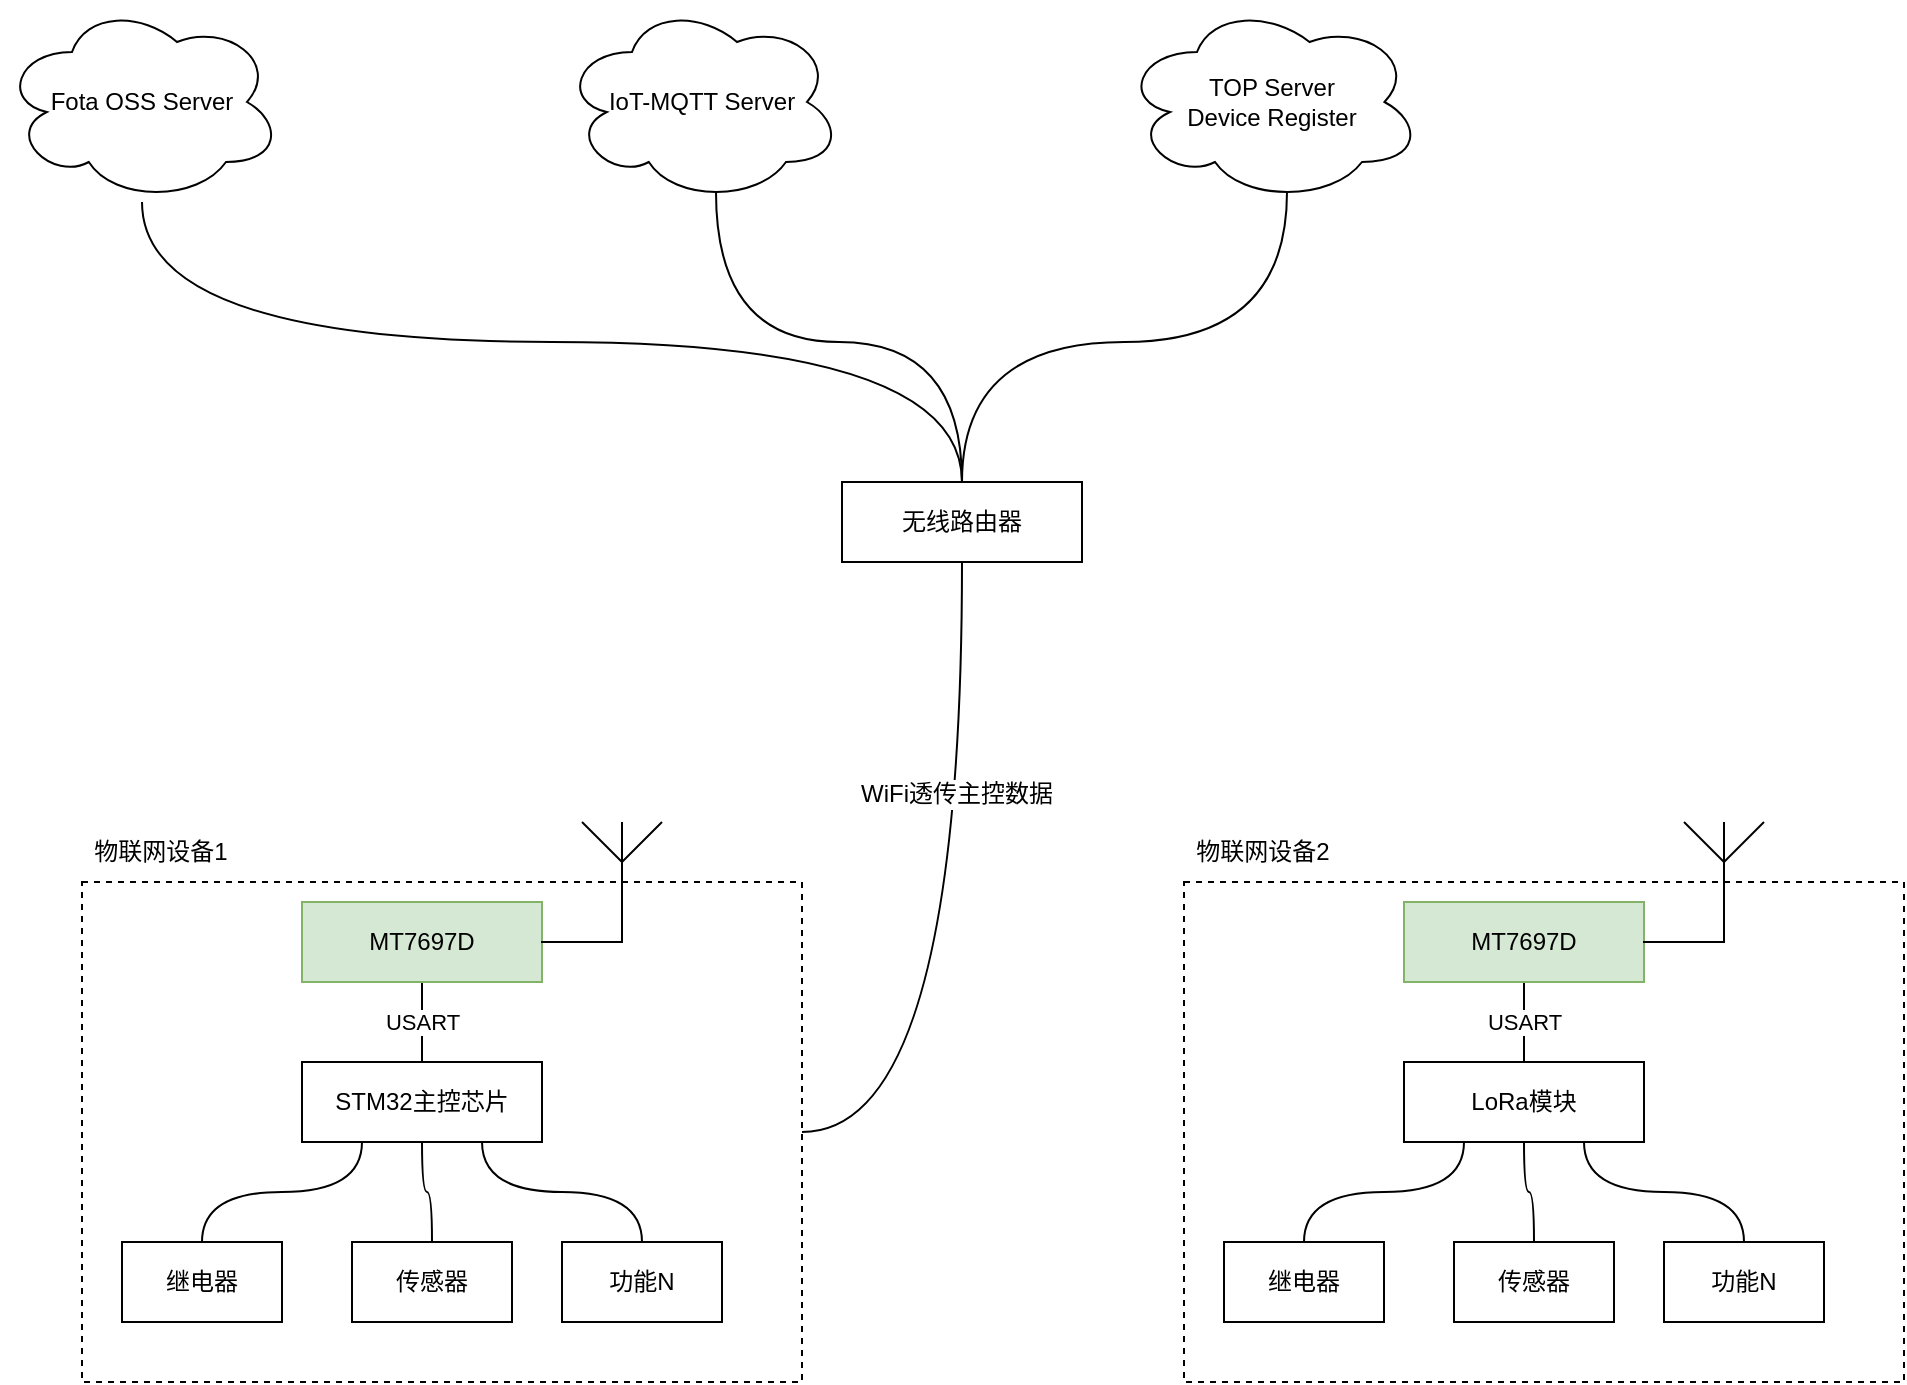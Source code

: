 <mxfile version="12.4.8" type="github">
  <diagram id="uEFxOKB--ZDihy7HPuEc" name="第 1 页">
    <mxGraphModel dx="691" dy="357" grid="1" gridSize="10" guides="1" tooltips="1" connect="1" arrows="1" fold="1" page="1" pageScale="1" pageWidth="1169" pageHeight="827" math="0" shadow="0">
      <root>
        <mxCell id="0"/>
        <mxCell id="1" parent="0"/>
        <mxCell id="xuZbQlAt7XbXwIj1dRuo-11" style="edgeStyle=orthogonalEdgeStyle;rounded=0;orthogonalLoop=1;jettySize=auto;html=1;exitX=1;exitY=0.5;exitDx=0;exitDy=0;endArrow=none;endFill=0;curved=1;" edge="1" parent="1" source="dlpDQkjk9Ghl0g33a65h-2" target="xuZbQlAt7XbXwIj1dRuo-9">
          <mxGeometry relative="1" as="geometry"/>
        </mxCell>
        <mxCell id="xuZbQlAt7XbXwIj1dRuo-23" value="WiFi透传主控数据" style="text;html=1;align=center;verticalAlign=middle;resizable=0;points=[];labelBackgroundColor=#ffffff;" vertex="1" connectable="0" parent="xuZbQlAt7XbXwIj1dRuo-11">
          <mxGeometry x="0.368" y="3" relative="1" as="geometry">
            <mxPoint as="offset"/>
          </mxGeometry>
        </mxCell>
        <mxCell id="dlpDQkjk9Ghl0g33a65h-2" value="" style="rounded=0;whiteSpace=wrap;html=1;dashed=1;" parent="1" vertex="1">
          <mxGeometry x="200" y="500" width="360" height="250" as="geometry"/>
        </mxCell>
        <mxCell id="xuZbQlAt7XbXwIj1dRuo-3" value="USART" style="edgeStyle=orthogonalEdgeStyle;rounded=0;orthogonalLoop=1;jettySize=auto;html=1;exitX=0.5;exitY=1;exitDx=0;exitDy=0;entryX=0.5;entryY=0;entryDx=0;entryDy=0;endArrow=none;endFill=0;" edge="1" parent="1" source="dlpDQkjk9Ghl0g33a65h-3" target="Uirxl9wFZF3BG0lqKNT9-1">
          <mxGeometry relative="1" as="geometry"/>
        </mxCell>
        <mxCell id="dlpDQkjk9Ghl0g33a65h-3" value="MT7697D" style="rounded=0;whiteSpace=wrap;html=1;fillColor=#d5e8d4;strokeColor=#82b366;" parent="1" vertex="1">
          <mxGeometry x="310" y="510" width="120" height="40" as="geometry"/>
        </mxCell>
        <mxCell id="7Usn7wG0eWf6IEYnhf6R-1" value="IoT-MQTT Server" style="ellipse;shape=cloud;whiteSpace=wrap;html=1;" parent="1" vertex="1">
          <mxGeometry x="440" y="60" width="140" height="100" as="geometry"/>
        </mxCell>
        <mxCell id="7Usn7wG0eWf6IEYnhf6R-2" value="TOP Server&lt;br&gt;Device Register" style="ellipse;shape=cloud;whiteSpace=wrap;html=1;" parent="1" vertex="1">
          <mxGeometry x="720" y="60" width="150" height="100" as="geometry"/>
        </mxCell>
        <mxCell id="7Usn7wG0eWf6IEYnhf6R-3" value="Fota OSS Server" style="ellipse;shape=cloud;whiteSpace=wrap;html=1;" parent="1" vertex="1">
          <mxGeometry x="160" y="60" width="140" height="100" as="geometry"/>
        </mxCell>
        <mxCell id="xuZbQlAt7XbXwIj1dRuo-20" style="edgeStyle=orthogonalEdgeStyle;curved=1;rounded=0;orthogonalLoop=1;jettySize=auto;html=1;exitX=0.25;exitY=1;exitDx=0;exitDy=0;endArrow=none;endFill=0;" edge="1" parent="1" source="Uirxl9wFZF3BG0lqKNT9-1" target="xuZbQlAt7XbXwIj1dRuo-15">
          <mxGeometry relative="1" as="geometry"/>
        </mxCell>
        <mxCell id="xuZbQlAt7XbXwIj1dRuo-21" style="edgeStyle=orthogonalEdgeStyle;curved=1;rounded=0;orthogonalLoop=1;jettySize=auto;html=1;exitX=0.5;exitY=1;exitDx=0;exitDy=0;endArrow=none;endFill=0;" edge="1" parent="1" source="Uirxl9wFZF3BG0lqKNT9-1" target="xuZbQlAt7XbXwIj1dRuo-18">
          <mxGeometry relative="1" as="geometry"/>
        </mxCell>
        <mxCell id="xuZbQlAt7XbXwIj1dRuo-22" style="edgeStyle=orthogonalEdgeStyle;curved=1;rounded=0;orthogonalLoop=1;jettySize=auto;html=1;exitX=0.75;exitY=1;exitDx=0;exitDy=0;entryX=0.5;entryY=0;entryDx=0;entryDy=0;endArrow=none;endFill=0;" edge="1" parent="1" source="Uirxl9wFZF3BG0lqKNT9-1" target="xuZbQlAt7XbXwIj1dRuo-19">
          <mxGeometry relative="1" as="geometry"/>
        </mxCell>
        <mxCell id="Uirxl9wFZF3BG0lqKNT9-1" value="STM32主控芯片" style="rounded=0;whiteSpace=wrap;html=1;" parent="1" vertex="1">
          <mxGeometry x="310" y="590" width="120" height="40" as="geometry"/>
        </mxCell>
        <mxCell id="xuZbQlAt7XbXwIj1dRuo-8" value="" style="group" vertex="1" connectable="0" parent="1">
          <mxGeometry x="430" y="470" width="50" height="60" as="geometry"/>
        </mxCell>
        <mxCell id="xuZbQlAt7XbXwIj1dRuo-4" value="" style="shape=partialRectangle;whiteSpace=wrap;html=1;top=0;left=0;fillColor=none;" vertex="1" parent="xuZbQlAt7XbXwIj1dRuo-8">
          <mxGeometry y="20" width="40" height="40" as="geometry"/>
        </mxCell>
        <mxCell id="xuZbQlAt7XbXwIj1dRuo-5" value="" style="endArrow=none;html=1;" edge="1" parent="xuZbQlAt7XbXwIj1dRuo-8">
          <mxGeometry width="50" height="50" relative="1" as="geometry">
            <mxPoint x="40" y="20" as="sourcePoint"/>
            <mxPoint x="60" as="targetPoint"/>
          </mxGeometry>
        </mxCell>
        <mxCell id="xuZbQlAt7XbXwIj1dRuo-6" value="" style="endArrow=none;html=1;" edge="1" parent="xuZbQlAt7XbXwIj1dRuo-8">
          <mxGeometry width="50" height="50" relative="1" as="geometry">
            <mxPoint x="40" y="20" as="sourcePoint"/>
            <mxPoint x="20" as="targetPoint"/>
          </mxGeometry>
        </mxCell>
        <mxCell id="xuZbQlAt7XbXwIj1dRuo-7" value="" style="endArrow=none;html=1;" edge="1" parent="xuZbQlAt7XbXwIj1dRuo-8">
          <mxGeometry width="50" height="50" relative="1" as="geometry">
            <mxPoint x="40" y="20" as="sourcePoint"/>
            <mxPoint x="40" as="targetPoint"/>
          </mxGeometry>
        </mxCell>
        <mxCell id="xuZbQlAt7XbXwIj1dRuo-12" style="edgeStyle=orthogonalEdgeStyle;curved=1;rounded=0;orthogonalLoop=1;jettySize=auto;html=1;exitX=0.5;exitY=0;exitDx=0;exitDy=0;entryX=0.55;entryY=0.95;entryDx=0;entryDy=0;entryPerimeter=0;endArrow=none;endFill=0;" edge="1" parent="1" source="xuZbQlAt7XbXwIj1dRuo-9" target="7Usn7wG0eWf6IEYnhf6R-2">
          <mxGeometry relative="1" as="geometry"/>
        </mxCell>
        <mxCell id="xuZbQlAt7XbXwIj1dRuo-13" style="edgeStyle=orthogonalEdgeStyle;curved=1;rounded=0;orthogonalLoop=1;jettySize=auto;html=1;exitX=0.5;exitY=0;exitDx=0;exitDy=0;entryX=0.55;entryY=0.95;entryDx=0;entryDy=0;entryPerimeter=0;endArrow=none;endFill=0;" edge="1" parent="1" source="xuZbQlAt7XbXwIj1dRuo-9" target="7Usn7wG0eWf6IEYnhf6R-1">
          <mxGeometry relative="1" as="geometry"/>
        </mxCell>
        <mxCell id="xuZbQlAt7XbXwIj1dRuo-14" style="edgeStyle=orthogonalEdgeStyle;curved=1;rounded=0;orthogonalLoop=1;jettySize=auto;html=1;exitX=0.5;exitY=0;exitDx=0;exitDy=0;endArrow=none;endFill=0;" edge="1" parent="1" source="xuZbQlAt7XbXwIj1dRuo-9" target="7Usn7wG0eWf6IEYnhf6R-3">
          <mxGeometry relative="1" as="geometry"/>
        </mxCell>
        <mxCell id="xuZbQlAt7XbXwIj1dRuo-9" value="无线路由器" style="rounded=0;whiteSpace=wrap;html=1;" vertex="1" parent="1">
          <mxGeometry x="580" y="300" width="120" height="40" as="geometry"/>
        </mxCell>
        <mxCell id="xuZbQlAt7XbXwIj1dRuo-15" value="继电器" style="rounded=0;whiteSpace=wrap;html=1;" vertex="1" parent="1">
          <mxGeometry x="220" y="680" width="80" height="40" as="geometry"/>
        </mxCell>
        <mxCell id="xuZbQlAt7XbXwIj1dRuo-18" value="传感器" style="rounded=0;whiteSpace=wrap;html=1;" vertex="1" parent="1">
          <mxGeometry x="335" y="680" width="80" height="40" as="geometry"/>
        </mxCell>
        <mxCell id="xuZbQlAt7XbXwIj1dRuo-19" value="功能N" style="rounded=0;whiteSpace=wrap;html=1;" vertex="1" parent="1">
          <mxGeometry x="440" y="680" width="80" height="40" as="geometry"/>
        </mxCell>
        <mxCell id="xuZbQlAt7XbXwIj1dRuo-32" value="物联网设备1" style="text;html=1;align=center;verticalAlign=middle;resizable=0;points=[];autosize=1;" vertex="1" parent="1">
          <mxGeometry x="199" y="475" width="80" height="20" as="geometry"/>
        </mxCell>
        <mxCell id="xuZbQlAt7XbXwIj1dRuo-33" value="" style="rounded=0;whiteSpace=wrap;html=1;dashed=1;" vertex="1" parent="1">
          <mxGeometry x="751" y="500" width="360" height="250" as="geometry"/>
        </mxCell>
        <mxCell id="xuZbQlAt7XbXwIj1dRuo-34" value="USART" style="edgeStyle=orthogonalEdgeStyle;rounded=0;orthogonalLoop=1;jettySize=auto;html=1;exitX=0.5;exitY=1;exitDx=0;exitDy=0;entryX=0.5;entryY=0;entryDx=0;entryDy=0;endArrow=none;endFill=0;" edge="1" parent="1" source="xuZbQlAt7XbXwIj1dRuo-35" target="xuZbQlAt7XbXwIj1dRuo-39">
          <mxGeometry relative="1" as="geometry"/>
        </mxCell>
        <mxCell id="xuZbQlAt7XbXwIj1dRuo-35" value="MT7697D" style="rounded=0;whiteSpace=wrap;html=1;fillColor=#d5e8d4;strokeColor=#82b366;" vertex="1" parent="1">
          <mxGeometry x="861" y="510" width="120" height="40" as="geometry"/>
        </mxCell>
        <mxCell id="xuZbQlAt7XbXwIj1dRuo-36" style="edgeStyle=orthogonalEdgeStyle;curved=1;rounded=0;orthogonalLoop=1;jettySize=auto;html=1;exitX=0.25;exitY=1;exitDx=0;exitDy=0;endArrow=none;endFill=0;" edge="1" parent="1" source="xuZbQlAt7XbXwIj1dRuo-39" target="xuZbQlAt7XbXwIj1dRuo-45">
          <mxGeometry relative="1" as="geometry"/>
        </mxCell>
        <mxCell id="xuZbQlAt7XbXwIj1dRuo-37" style="edgeStyle=orthogonalEdgeStyle;curved=1;rounded=0;orthogonalLoop=1;jettySize=auto;html=1;exitX=0.5;exitY=1;exitDx=0;exitDy=0;endArrow=none;endFill=0;" edge="1" parent="1" source="xuZbQlAt7XbXwIj1dRuo-39" target="xuZbQlAt7XbXwIj1dRuo-46">
          <mxGeometry relative="1" as="geometry"/>
        </mxCell>
        <mxCell id="xuZbQlAt7XbXwIj1dRuo-38" style="edgeStyle=orthogonalEdgeStyle;curved=1;rounded=0;orthogonalLoop=1;jettySize=auto;html=1;exitX=0.75;exitY=1;exitDx=0;exitDy=0;entryX=0.5;entryY=0;entryDx=0;entryDy=0;endArrow=none;endFill=0;" edge="1" parent="1" source="xuZbQlAt7XbXwIj1dRuo-39" target="xuZbQlAt7XbXwIj1dRuo-47">
          <mxGeometry relative="1" as="geometry"/>
        </mxCell>
        <mxCell id="xuZbQlAt7XbXwIj1dRuo-39" value="LoRa模块" style="rounded=0;whiteSpace=wrap;html=1;" vertex="1" parent="1">
          <mxGeometry x="861" y="590" width="120" height="40" as="geometry"/>
        </mxCell>
        <mxCell id="xuZbQlAt7XbXwIj1dRuo-40" value="" style="group" vertex="1" connectable="0" parent="1">
          <mxGeometry x="981" y="470" width="50" height="60" as="geometry"/>
        </mxCell>
        <mxCell id="xuZbQlAt7XbXwIj1dRuo-41" value="" style="shape=partialRectangle;whiteSpace=wrap;html=1;top=0;left=0;fillColor=none;" vertex="1" parent="xuZbQlAt7XbXwIj1dRuo-40">
          <mxGeometry y="20" width="40" height="40" as="geometry"/>
        </mxCell>
        <mxCell id="xuZbQlAt7XbXwIj1dRuo-42" value="" style="endArrow=none;html=1;" edge="1" parent="xuZbQlAt7XbXwIj1dRuo-40">
          <mxGeometry width="50" height="50" relative="1" as="geometry">
            <mxPoint x="40" y="20" as="sourcePoint"/>
            <mxPoint x="60" as="targetPoint"/>
          </mxGeometry>
        </mxCell>
        <mxCell id="xuZbQlAt7XbXwIj1dRuo-43" value="" style="endArrow=none;html=1;" edge="1" parent="xuZbQlAt7XbXwIj1dRuo-40">
          <mxGeometry width="50" height="50" relative="1" as="geometry">
            <mxPoint x="40" y="20" as="sourcePoint"/>
            <mxPoint x="20" as="targetPoint"/>
          </mxGeometry>
        </mxCell>
        <mxCell id="xuZbQlAt7XbXwIj1dRuo-44" value="" style="endArrow=none;html=1;" edge="1" parent="xuZbQlAt7XbXwIj1dRuo-40">
          <mxGeometry width="50" height="50" relative="1" as="geometry">
            <mxPoint x="40" y="20" as="sourcePoint"/>
            <mxPoint x="40" as="targetPoint"/>
          </mxGeometry>
        </mxCell>
        <mxCell id="xuZbQlAt7XbXwIj1dRuo-45" value="继电器" style="rounded=0;whiteSpace=wrap;html=1;" vertex="1" parent="1">
          <mxGeometry x="771" y="680" width="80" height="40" as="geometry"/>
        </mxCell>
        <mxCell id="xuZbQlAt7XbXwIj1dRuo-46" value="传感器" style="rounded=0;whiteSpace=wrap;html=1;" vertex="1" parent="1">
          <mxGeometry x="886" y="680" width="80" height="40" as="geometry"/>
        </mxCell>
        <mxCell id="xuZbQlAt7XbXwIj1dRuo-47" value="功能N" style="rounded=0;whiteSpace=wrap;html=1;" vertex="1" parent="1">
          <mxGeometry x="991" y="680" width="80" height="40" as="geometry"/>
        </mxCell>
        <mxCell id="xuZbQlAt7XbXwIj1dRuo-48" value="物联网设备2" style="text;html=1;align=center;verticalAlign=middle;resizable=0;points=[];autosize=1;" vertex="1" parent="1">
          <mxGeometry x="750" y="475" width="80" height="20" as="geometry"/>
        </mxCell>
      </root>
    </mxGraphModel>
  </diagram>
</mxfile>
